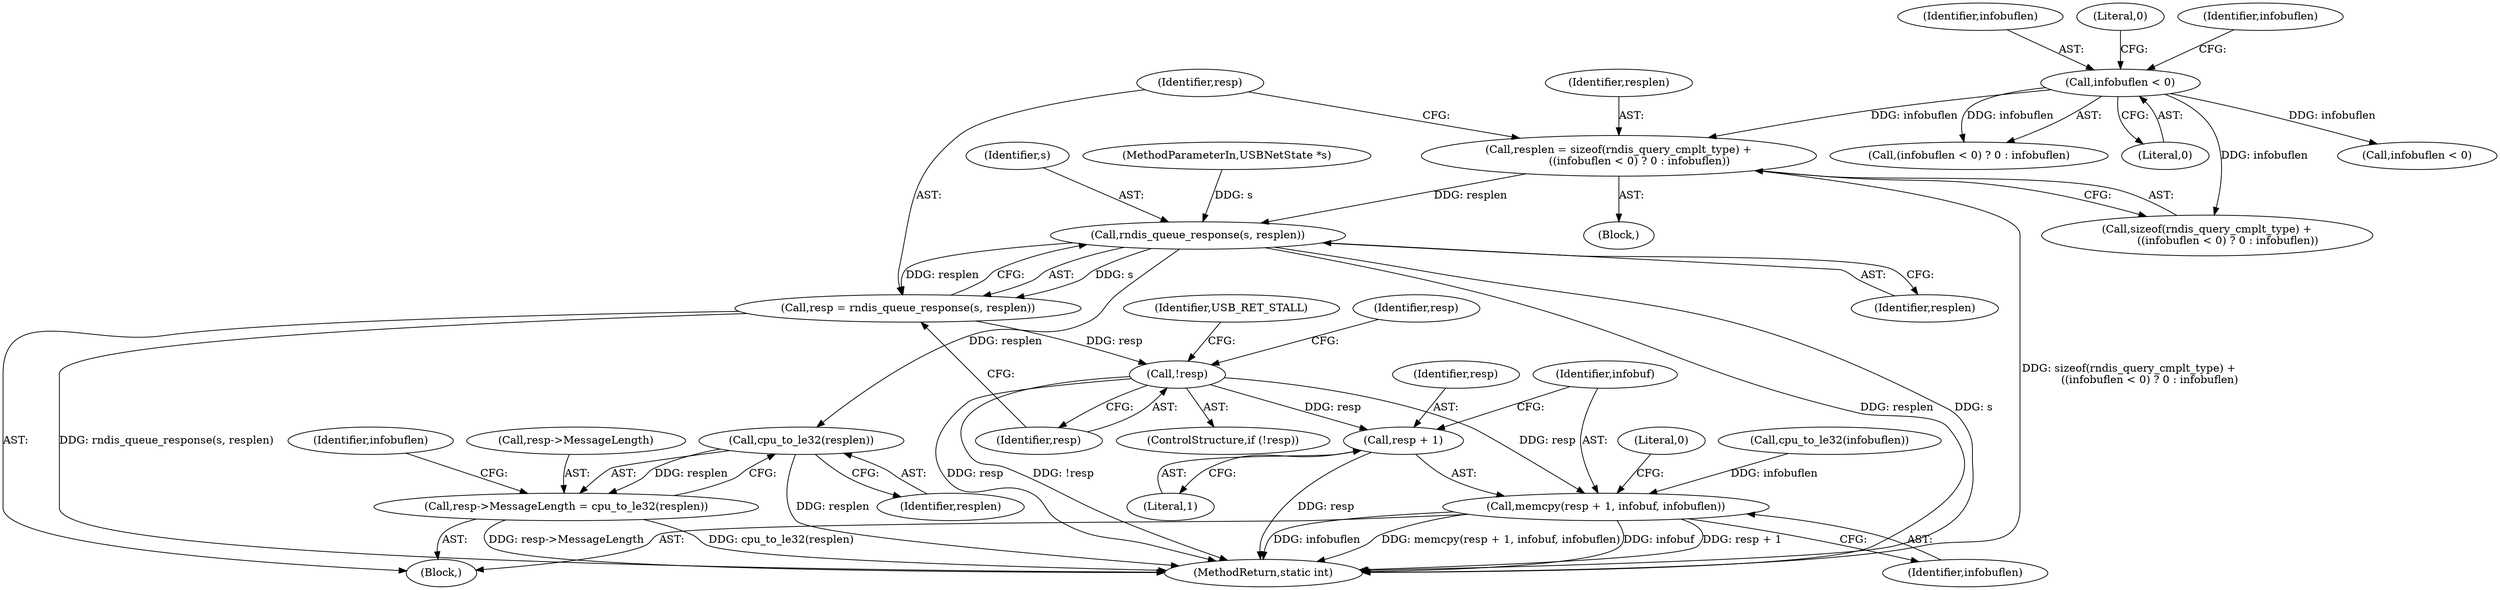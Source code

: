 digraph "0_qemu_fe3c546c5ff2a6210f9a4d8561cc64051ca8603e@API" {
"1000162" [label="(Call,resplen = sizeof(rndis_query_cmplt_type) +\n            ((infobuflen < 0) ? 0 : infobuflen))"];
"1000168" [label="(Call,infobuflen < 0)"];
"1000175" [label="(Call,rndis_queue_response(s, resplen))"];
"1000173" [label="(Call,resp = rndis_queue_response(s, resplen))"];
"1000179" [label="(Call,!resp)"];
"1000251" [label="(Call,memcpy(resp + 1, infobuf, infobuflen))"];
"1000252" [label="(Call,resp + 1)"];
"1000200" [label="(Call,cpu_to_le32(resplen))"];
"1000196" [label="(Call,resp->MessageLength = cpu_to_le32(resplen))"];
"1000175" [label="(Call,rndis_queue_response(s, resplen))"];
"1000249" [label="(Call,cpu_to_le32(infobuflen))"];
"1000259" [label="(MethodReturn,static int)"];
"1000180" [label="(Identifier,resp)"];
"1000162" [label="(Call,resplen = sizeof(rndis_query_cmplt_type) +\n            ((infobuflen < 0) ? 0 : infobuflen))"];
"1000200" [label="(Call,cpu_to_le32(resplen))"];
"1000168" [label="(Call,infobuflen < 0)"];
"1000163" [label="(Identifier,resplen)"];
"1000173" [label="(Call,resp = rndis_queue_response(s, resplen))"];
"1000251" [label="(Call,memcpy(resp + 1, infobuf, infobuflen))"];
"1000203" [label="(Call,infobuflen < 0)"];
"1000170" [label="(Literal,0)"];
"1000253" [label="(Identifier,resp)"];
"1000176" [label="(Identifier,s)"];
"1000177" [label="(Identifier,resplen)"];
"1000258" [label="(Literal,0)"];
"1000164" [label="(Call,sizeof(rndis_query_cmplt_type) +\n            ((infobuflen < 0) ? 0 : infobuflen))"];
"1000254" [label="(Literal,1)"];
"1000160" [label="(Block,)"];
"1000174" [label="(Identifier,resp)"];
"1000169" [label="(Identifier,infobuflen)"];
"1000185" [label="(Identifier,resp)"];
"1000107" [label="(Block,)"];
"1000252" [label="(Call,resp + 1)"];
"1000197" [label="(Call,resp->MessageLength)"];
"1000104" [label="(MethodParameterIn,USBNetState *s)"];
"1000196" [label="(Call,resp->MessageLength = cpu_to_le32(resplen))"];
"1000178" [label="(ControlStructure,if (!resp))"];
"1000201" [label="(Identifier,resplen)"];
"1000167" [label="(Call,(infobuflen < 0) ? 0 : infobuflen)"];
"1000204" [label="(Identifier,infobuflen)"];
"1000171" [label="(Literal,0)"];
"1000256" [label="(Identifier,infobuflen)"];
"1000255" [label="(Identifier,infobuf)"];
"1000182" [label="(Identifier,USB_RET_STALL)"];
"1000179" [label="(Call,!resp)"];
"1000172" [label="(Identifier,infobuflen)"];
"1000162" -> "1000160"  [label="AST: "];
"1000162" -> "1000164"  [label="CFG: "];
"1000163" -> "1000162"  [label="AST: "];
"1000164" -> "1000162"  [label="AST: "];
"1000174" -> "1000162"  [label="CFG: "];
"1000162" -> "1000259"  [label="DDG: sizeof(rndis_query_cmplt_type) +\n            ((infobuflen < 0) ? 0 : infobuflen)"];
"1000168" -> "1000162"  [label="DDG: infobuflen"];
"1000162" -> "1000175"  [label="DDG: resplen"];
"1000168" -> "1000167"  [label="AST: "];
"1000168" -> "1000170"  [label="CFG: "];
"1000169" -> "1000168"  [label="AST: "];
"1000170" -> "1000168"  [label="AST: "];
"1000171" -> "1000168"  [label="CFG: "];
"1000172" -> "1000168"  [label="CFG: "];
"1000168" -> "1000164"  [label="DDG: infobuflen"];
"1000168" -> "1000167"  [label="DDG: infobuflen"];
"1000168" -> "1000203"  [label="DDG: infobuflen"];
"1000175" -> "1000173"  [label="AST: "];
"1000175" -> "1000177"  [label="CFG: "];
"1000176" -> "1000175"  [label="AST: "];
"1000177" -> "1000175"  [label="AST: "];
"1000173" -> "1000175"  [label="CFG: "];
"1000175" -> "1000259"  [label="DDG: resplen"];
"1000175" -> "1000259"  [label="DDG: s"];
"1000175" -> "1000173"  [label="DDG: s"];
"1000175" -> "1000173"  [label="DDG: resplen"];
"1000104" -> "1000175"  [label="DDG: s"];
"1000175" -> "1000200"  [label="DDG: resplen"];
"1000173" -> "1000107"  [label="AST: "];
"1000174" -> "1000173"  [label="AST: "];
"1000180" -> "1000173"  [label="CFG: "];
"1000173" -> "1000259"  [label="DDG: rndis_queue_response(s, resplen)"];
"1000173" -> "1000179"  [label="DDG: resp"];
"1000179" -> "1000178"  [label="AST: "];
"1000179" -> "1000180"  [label="CFG: "];
"1000180" -> "1000179"  [label="AST: "];
"1000182" -> "1000179"  [label="CFG: "];
"1000185" -> "1000179"  [label="CFG: "];
"1000179" -> "1000259"  [label="DDG: !resp"];
"1000179" -> "1000259"  [label="DDG: resp"];
"1000179" -> "1000251"  [label="DDG: resp"];
"1000179" -> "1000252"  [label="DDG: resp"];
"1000251" -> "1000107"  [label="AST: "];
"1000251" -> "1000256"  [label="CFG: "];
"1000252" -> "1000251"  [label="AST: "];
"1000255" -> "1000251"  [label="AST: "];
"1000256" -> "1000251"  [label="AST: "];
"1000258" -> "1000251"  [label="CFG: "];
"1000251" -> "1000259"  [label="DDG: memcpy(resp + 1, infobuf, infobuflen)"];
"1000251" -> "1000259"  [label="DDG: infobuf"];
"1000251" -> "1000259"  [label="DDG: resp + 1"];
"1000251" -> "1000259"  [label="DDG: infobuflen"];
"1000249" -> "1000251"  [label="DDG: infobuflen"];
"1000252" -> "1000254"  [label="CFG: "];
"1000253" -> "1000252"  [label="AST: "];
"1000254" -> "1000252"  [label="AST: "];
"1000255" -> "1000252"  [label="CFG: "];
"1000252" -> "1000259"  [label="DDG: resp"];
"1000200" -> "1000196"  [label="AST: "];
"1000200" -> "1000201"  [label="CFG: "];
"1000201" -> "1000200"  [label="AST: "];
"1000196" -> "1000200"  [label="CFG: "];
"1000200" -> "1000259"  [label="DDG: resplen"];
"1000200" -> "1000196"  [label="DDG: resplen"];
"1000196" -> "1000107"  [label="AST: "];
"1000197" -> "1000196"  [label="AST: "];
"1000204" -> "1000196"  [label="CFG: "];
"1000196" -> "1000259"  [label="DDG: cpu_to_le32(resplen)"];
"1000196" -> "1000259"  [label="DDG: resp->MessageLength"];
}
